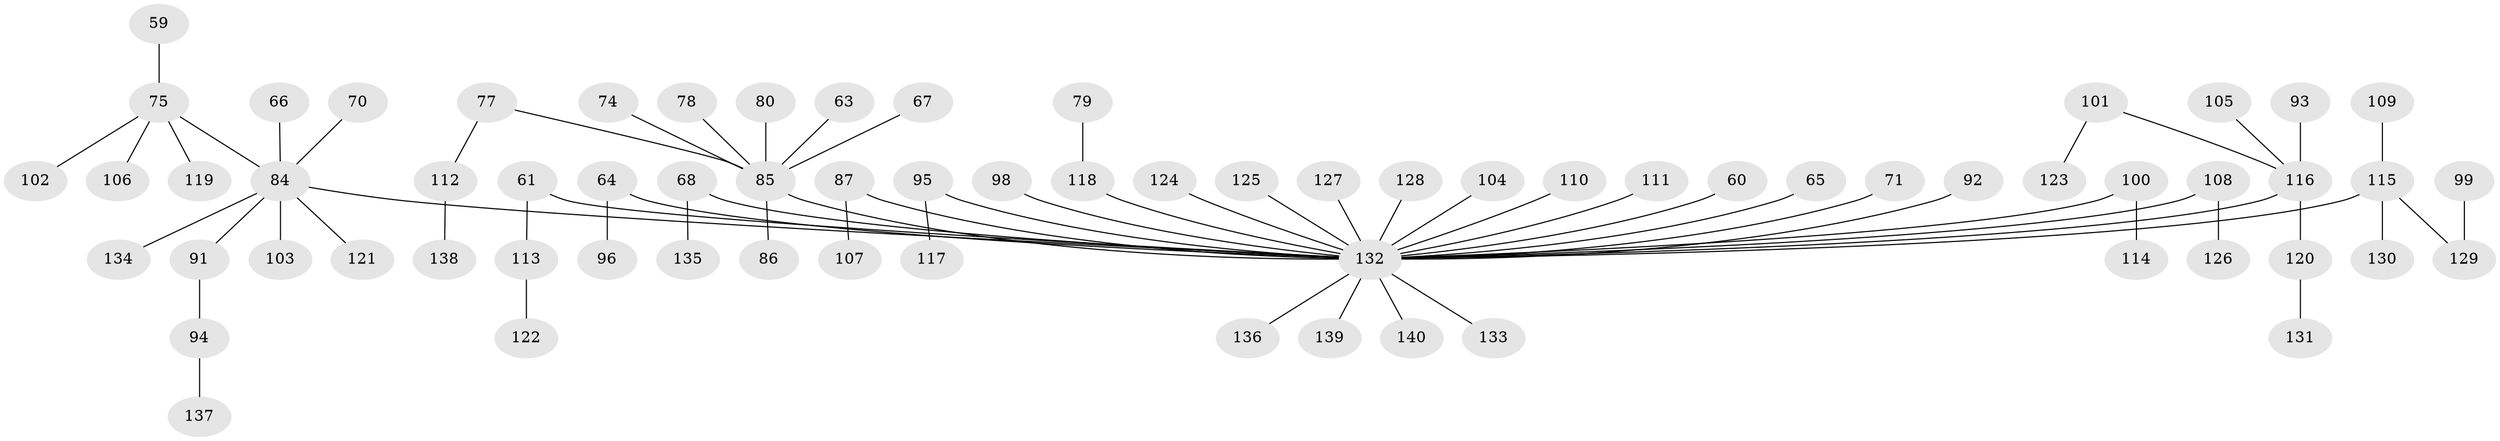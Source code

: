 // original degree distribution, {4: 0.03571428571428571, 7: 0.014285714285714285, 6: 0.014285714285714285, 5: 0.05, 2: 0.30714285714285716, 3: 0.10714285714285714, 1: 0.4714285714285714}
// Generated by graph-tools (version 1.1) at 2025/56/03/04/25 21:56:53]
// undirected, 70 vertices, 69 edges
graph export_dot {
graph [start="1"]
  node [color=gray90,style=filled];
  59;
  60;
  61;
  63;
  64;
  65;
  66;
  67;
  68;
  70;
  71;
  74 [super="+57"];
  75 [super="+56"];
  77;
  78;
  79;
  80;
  84 [super="+83"];
  85 [super="+48+73"];
  86;
  87;
  91;
  92;
  93;
  94;
  95;
  96;
  98;
  99;
  100;
  101;
  102;
  103;
  104;
  105;
  106;
  107;
  108 [super="+97"];
  109;
  110;
  111;
  112;
  113;
  114;
  115 [super="+5+17+18+72"];
  116 [super="+8+88+81"];
  117;
  118 [super="+53"];
  119;
  120;
  121;
  122;
  123;
  124;
  125;
  126;
  127;
  128;
  129 [super="+24"];
  130;
  131;
  132 [super="+21+43+44+90+42+46+51+55+89+58"];
  133;
  134;
  135;
  136;
  137;
  138;
  139;
  140;
  59 -- 75;
  60 -- 132;
  61 -- 113;
  61 -- 132;
  63 -- 85;
  64 -- 96;
  64 -- 132;
  65 -- 132;
  66 -- 84;
  67 -- 85;
  68 -- 135;
  68 -- 132;
  70 -- 84;
  71 -- 132;
  74 -- 85;
  75 -- 106;
  75 -- 102;
  75 -- 119;
  75 -- 84;
  77 -- 112;
  77 -- 85;
  78 -- 85;
  79 -- 118;
  80 -- 85;
  84 -- 91;
  84 -- 121;
  84 -- 134;
  84 -- 132;
  84 -- 103;
  85 -- 86;
  85 -- 132;
  87 -- 107;
  87 -- 132;
  91 -- 94;
  92 -- 132;
  93 -- 116;
  94 -- 137;
  95 -- 117;
  95 -- 132;
  98 -- 132;
  99 -- 129;
  100 -- 114;
  100 -- 132;
  101 -- 123;
  101 -- 116;
  104 -- 132;
  105 -- 116;
  108 -- 132;
  108 -- 126;
  109 -- 115;
  110 -- 132;
  111 -- 132;
  112 -- 138;
  113 -- 122;
  115 -- 130;
  115 -- 129;
  115 -- 132;
  116 -- 132;
  116 -- 120;
  118 -- 132;
  120 -- 131;
  124 -- 132;
  125 -- 132;
  127 -- 132;
  128 -- 132;
  132 -- 136;
  132 -- 133;
  132 -- 139;
  132 -- 140;
}
